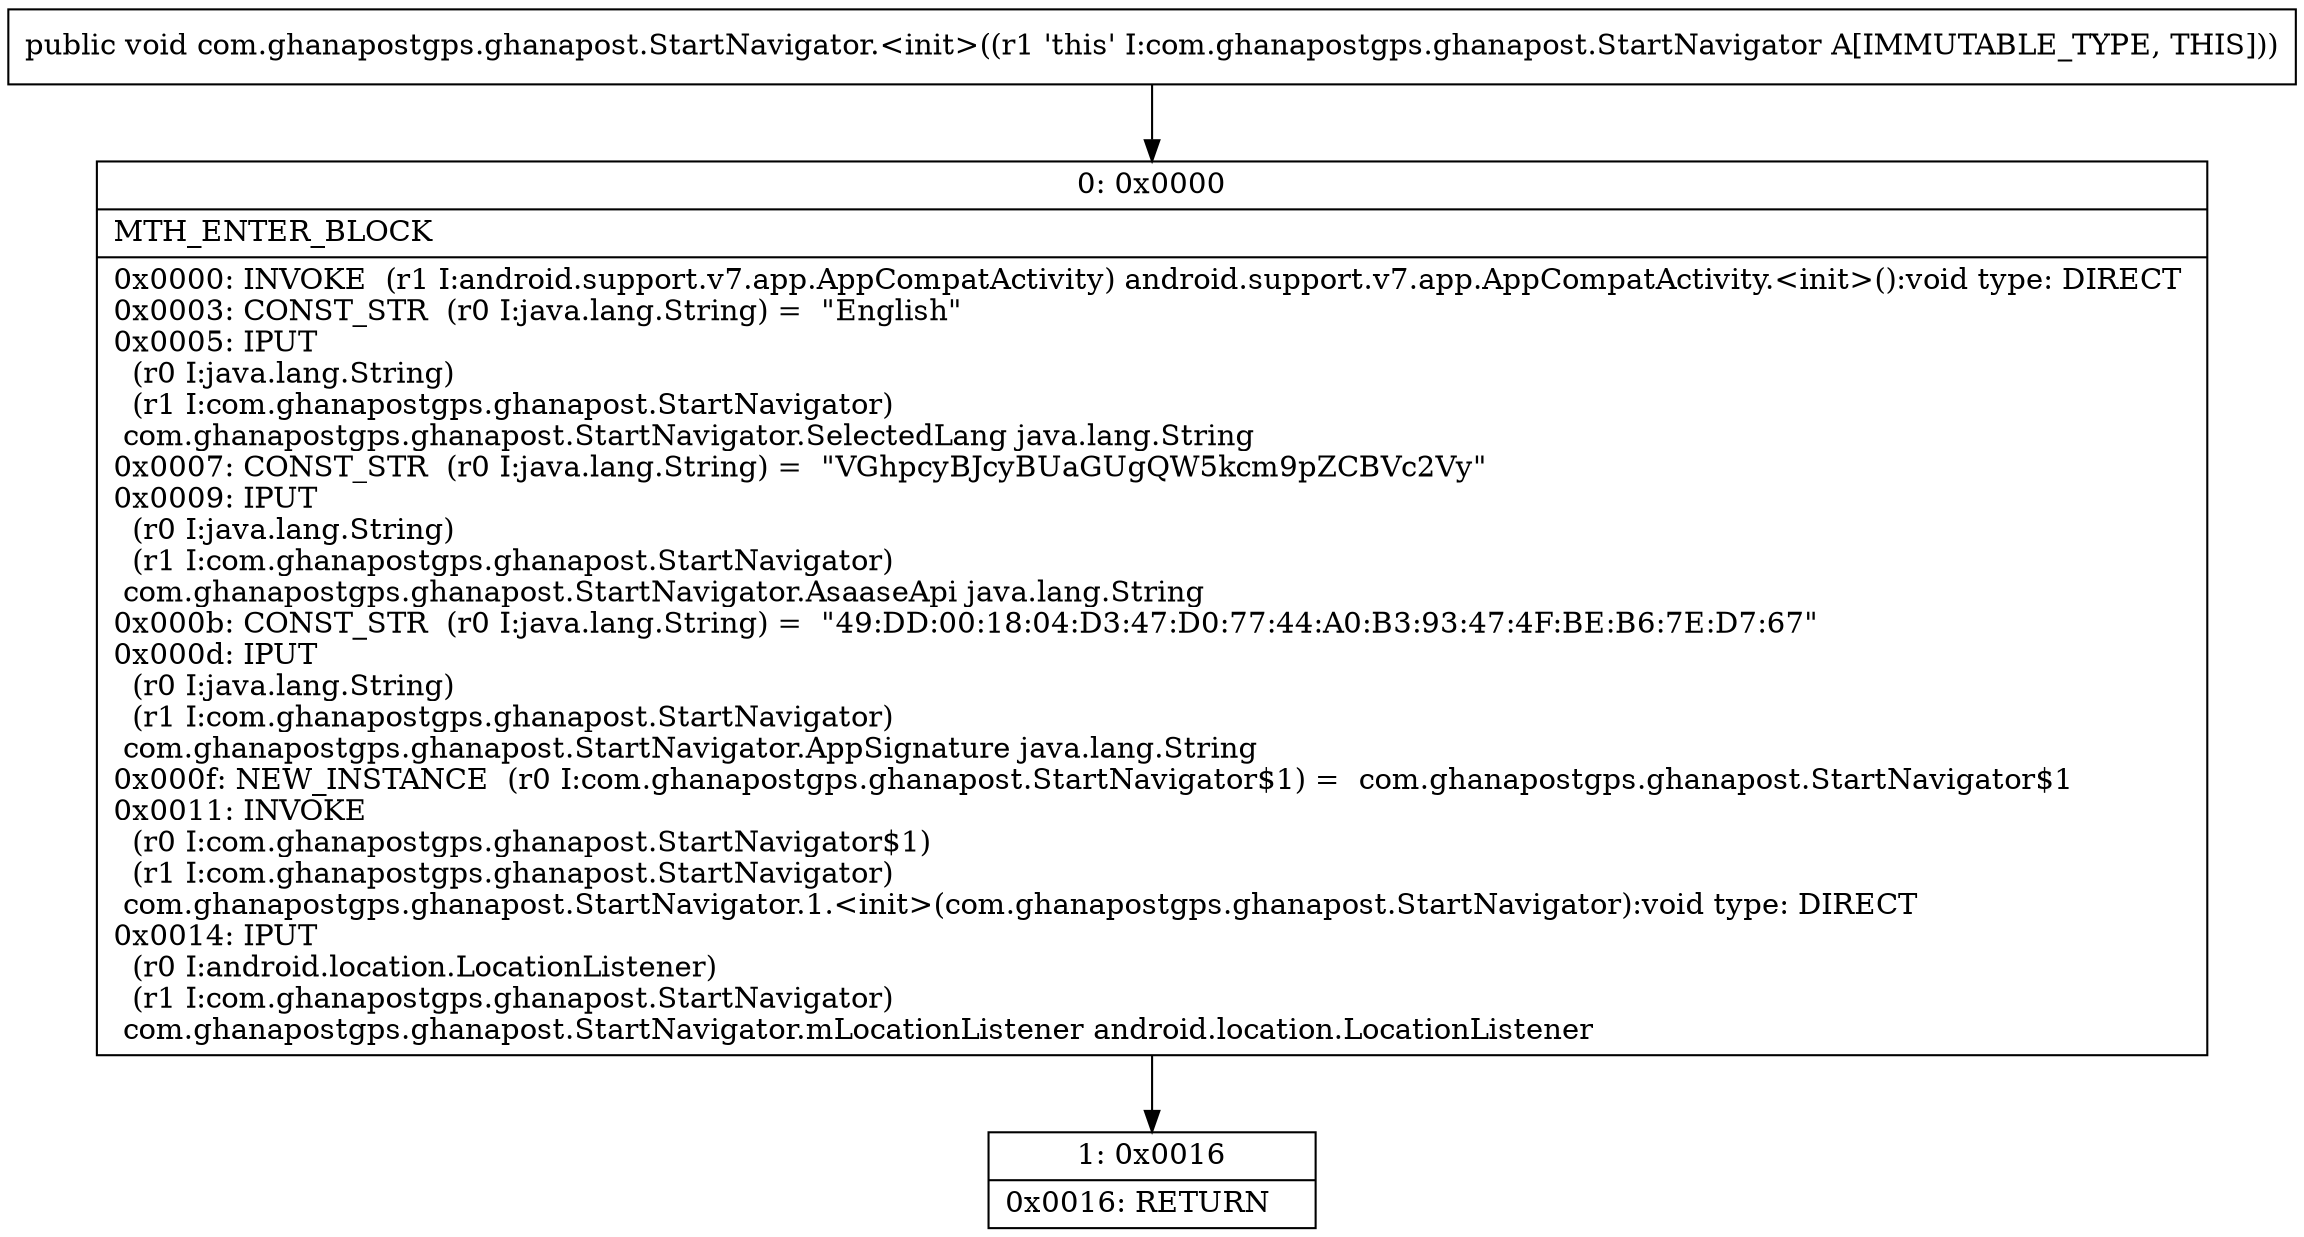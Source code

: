digraph "CFG forcom.ghanapostgps.ghanapost.StartNavigator.\<init\>()V" {
Node_0 [shape=record,label="{0\:\ 0x0000|MTH_ENTER_BLOCK\l|0x0000: INVOKE  (r1 I:android.support.v7.app.AppCompatActivity) android.support.v7.app.AppCompatActivity.\<init\>():void type: DIRECT \l0x0003: CONST_STR  (r0 I:java.lang.String) =  \"English\" \l0x0005: IPUT  \l  (r0 I:java.lang.String)\l  (r1 I:com.ghanapostgps.ghanapost.StartNavigator)\l com.ghanapostgps.ghanapost.StartNavigator.SelectedLang java.lang.String \l0x0007: CONST_STR  (r0 I:java.lang.String) =  \"VGhpcyBJcyBUaGUgQW5kcm9pZCBVc2Vy\" \l0x0009: IPUT  \l  (r0 I:java.lang.String)\l  (r1 I:com.ghanapostgps.ghanapost.StartNavigator)\l com.ghanapostgps.ghanapost.StartNavigator.AsaaseApi java.lang.String \l0x000b: CONST_STR  (r0 I:java.lang.String) =  \"49:DD:00:18:04:D3:47:D0:77:44:A0:B3:93:47:4F:BE:B6:7E:D7:67\" \l0x000d: IPUT  \l  (r0 I:java.lang.String)\l  (r1 I:com.ghanapostgps.ghanapost.StartNavigator)\l com.ghanapostgps.ghanapost.StartNavigator.AppSignature java.lang.String \l0x000f: NEW_INSTANCE  (r0 I:com.ghanapostgps.ghanapost.StartNavigator$1) =  com.ghanapostgps.ghanapost.StartNavigator$1 \l0x0011: INVOKE  \l  (r0 I:com.ghanapostgps.ghanapost.StartNavigator$1)\l  (r1 I:com.ghanapostgps.ghanapost.StartNavigator)\l com.ghanapostgps.ghanapost.StartNavigator.1.\<init\>(com.ghanapostgps.ghanapost.StartNavigator):void type: DIRECT \l0x0014: IPUT  \l  (r0 I:android.location.LocationListener)\l  (r1 I:com.ghanapostgps.ghanapost.StartNavigator)\l com.ghanapostgps.ghanapost.StartNavigator.mLocationListener android.location.LocationListener \l}"];
Node_1 [shape=record,label="{1\:\ 0x0016|0x0016: RETURN   \l}"];
MethodNode[shape=record,label="{public void com.ghanapostgps.ghanapost.StartNavigator.\<init\>((r1 'this' I:com.ghanapostgps.ghanapost.StartNavigator A[IMMUTABLE_TYPE, THIS])) }"];
MethodNode -> Node_0;
Node_0 -> Node_1;
}

